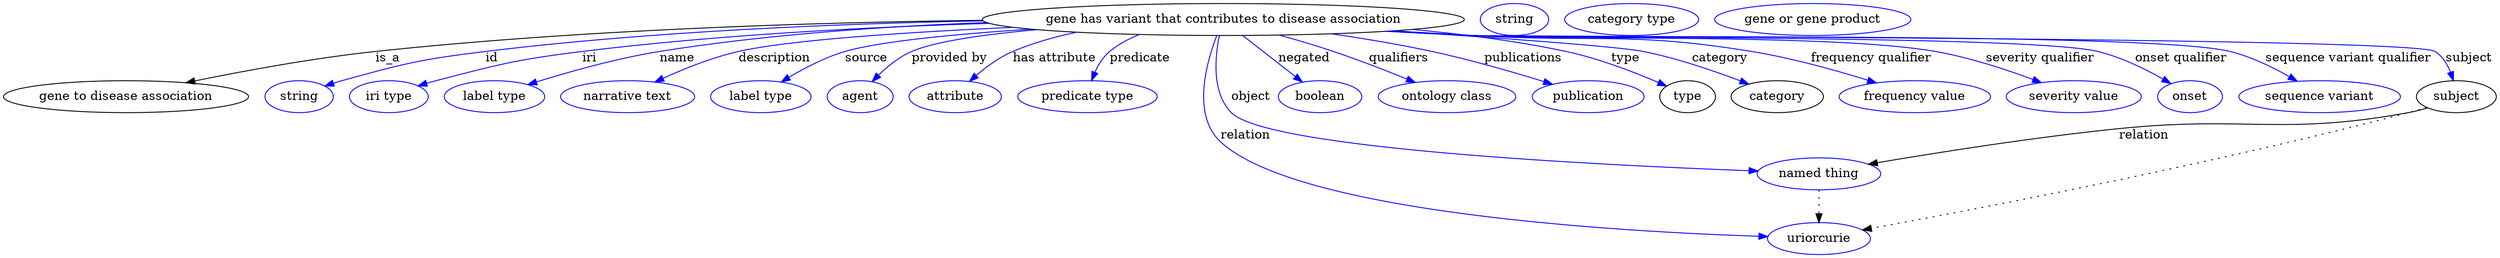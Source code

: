 digraph {
	graph [bb="0,0,2803.6,283"];
	node [label="\N"];
	"gene has variant that contributes to disease association"	 [height=0.5,
		label="gene has variant that contributes to disease association",
		pos="1372.8,265",
		width=7.5466];
	"gene to disease association"	 [height=0.5,
		pos="137.79,178",
		width=3.8274];
	"gene has variant that contributes to disease association" -> "gene to disease association"	 [label=is_a,
		lp="431.79,221.5",
		pos="e,207.58,193.57 1114.3,259.4 878.43,253.53 547.52,243.19 417.79,229 349.67,221.55 273.19,207.21 217.4,195.62"];
	id	 [color=blue,
		height=0.5,
		label=string,
		pos="331.79,178",
		width=1.0652];
	"gene has variant that contributes to disease association" -> id	 [color=blue,
		label=id,
		lp="548.79,221.5",
		pos="e,360.99,189.79 1119.9,258.42 917.22,252.33 649.51,242.22 541.79,229 468.86,220.05 450.41,216.3 379.79,196 376.8,195.14 373.74,194.18 \
370.68,193.17",
		style=solid];
	iri	 [color=blue,
		height=0.5,
		label="iri type",
		pos="432.79,178",
		width=1.2277];
	"gene has variant that contributes to disease association" -> iri	 [color=blue,
		label=iri,
		lp="657.79,221.5",
		pos="e,465.95,189.99 1130.7,256.81 957.49,250.21 739.66,240.22 649.79,229 576.01,219.79 557.58,215.33 485.79,196 482.45,195.1 479.02,\
194.1 475.58,193.05",
		style=solid];
	name	 [color=blue,
		height=0.5,
		label="label type",
		pos="551.79,178",
		width=1.5707];
	"gene has variant that contributes to disease association" -> name	 [color=blue,
		label=name,
		lp="755.79,221.5",
		pos="e,590.37,191.3 1131.5,256.7 983.95,250.58 809.83,241.21 735.79,229 689,221.29 637.05,206.27 600.31,194.52",
		style=solid];
	description	 [color=blue,
		height=0.5,
		label="narrative text",
		pos="701.79,178",
		width=2.0943];
	"gene has variant that contributes to disease association" -> description	 [color=blue,
		label=description,
		lp="865.79,221.5",
		pos="e,733.2,194.4 1130.4,256.81 1011.7,251.23 882.12,242.38 824.79,229 796.3,222.35 765.91,209.81 742.47,198.83",
		style=solid];
	source	 [color=blue,
		height=0.5,
		label="label type",
		pos="851.79,178",
		width=1.5707];
	"gene has variant that contributes to disease association" -> source	 [color=blue,
		label=source,
		lp="970.29,221.5",
		pos="e,875.7,194.59 1151.1,254.55 1068.2,248.91 984.72,240.64 945.79,229 924.13,222.52 901.8,210.67 884.35,200.02",
		style=solid];
	"provided by"	 [color=blue,
		height=0.5,
		label=agent,
		pos="963.79,178",
		width=1.0291];
	"gene has variant that contributes to disease association" -> "provided by"	 [color=blue,
		label="provided by",
		lp="1064.3,221.5",
		pos="e,977.67,194.8 1159.8,253.75 1101.9,248.35 1048,240.46 1021.8,229 1007.9,222.93 994.94,212.26 984.82,202.24",
		style=solid];
	"has attribute"	 [color=blue,
		height=0.5,
		label=attribute,
		pos="1070.8,178",
		width=1.4443];
	"gene has variant that contributes to disease association" -> "has attribute"	 [color=blue,
		label="has attribute",
		lp="1181.8,221.5",
		pos="e,1087.3,195.27 1230.4,249.61 1190.4,243.94 1153,236.94 1134.8,229 1120.2,222.64 1106.2,212.11 1095,202.25",
		style=solid];
	predicate	 [color=blue,
		height=0.5,
		label="predicate type",
		pos="1219.8,178",
		width=2.1845];
	"gene has variant that contributes to disease association" -> predicate	 [color=blue,
		label=predicate,
		lp="1278.3,221.5",
		pos="e,1224.3,196.44 1290.8,247.83 1270.3,242.28 1251.8,235.79 1243.8,229 1236.7,223.01 1231.6,214.45 1227.9,206.06",
		style=solid];
	object	 [color=blue,
		height=0.5,
		label="named thing",
		pos="2042.8,91",
		width=1.9318];
	"gene has variant that contributes to disease association" -> object	 [color=blue,
		label=object,
		lp="1404.3,178",
		pos="e,1973.6,93.32 1368.2,246.98 1363.4,223.53 1359.4,182.85 1381.8,160 1421.9,119.17 1796.6,100.19 1963.4,93.71",
		style=solid];
	relation	 [color=blue,
		height=0.5,
		label=uriorcurie,
		pos="2042.8,18",
		width=1.6068];
	"gene has variant that contributes to disease association" -> relation	 [color=blue,
		label=relation,
		lp="1397.8,134.5",
		pos="e,1985,19.407 1365.1,246.96 1353.7,217.04 1336.9,157.44 1369.8,127 1457,46.245 1821.8,25.109 1974.8,19.752",
		style=solid];
	negated	 [color=blue,
		height=0.5,
		label=boolean,
		pos="1482.8,178",
		width=1.2999];
	"gene has variant that contributes to disease association" -> negated	 [color=blue,
		label=negated,
		lp="1463.8,221.5",
		pos="e,1462.3,194.24 1395.6,246.97 1412.6,233.51 1436,215.01 1454.3,200.56",
		style=solid];
	qualifiers	 [color=blue,
		height=0.5,
		label="ontology class",
		pos="1624.8,178",
		width=2.1484];
	"gene has variant that contributes to disease association" -> qualifiers	 [color=blue,
		label=qualifiers,
		lp="1570.8,221.5",
		pos="e,1587.6,193.91 1437.5,247.49 1456.7,241.95 1477.7,235.55 1496.8,229 1524.2,219.6 1554.2,207.7 1578.3,197.76",
		style=solid];
	publications	 [color=blue,
		height=0.5,
		label=publication,
		pos="1782.8,178",
		width=1.7512];
	"gene has variant that contributes to disease association" -> publications	 [color=blue,
		label=publications,
		lp="1710.8,221.5",
		pos="e,1741.7,191.73 1498.6,248.99 1534.4,243.58 1573.3,236.87 1608.8,229 1650.7,219.69 1697.4,205.81 1731.9,194.88",
		style=solid];
	type	 [height=0.5,
		pos="1894.8,178",
		width=0.86659];
	"gene has variant that contributes to disease association" -> type	 [color=blue,
		label=type,
		lp="1824.8,221.5",
		pos="e,1870.4,189.65 1558.6,251.85 1637.8,245.38 1720.6,237.22 1758.8,229 1794.8,221.25 1834,205.74 1861,193.85",
		style=solid];
	category	 [height=0.5,
		pos="1995.8,178",
		width=1.4443];
	"gene has variant that contributes to disease association" -> category	 [color=blue,
		label=category,
		lp="1931.8,221.5",
		pos="e,1962.6,191.9 1567.7,252.43 1685.2,244.44 1817.3,234.59 1844.8,229 1882.2,221.38 1923.1,207.17 1952.9,195.68",
		style=solid];
	"frequency qualifier"	 [color=blue,
		height=0.5,
		label="frequency value",
		pos="2150.8,178",
		width=2.3651];
	"gene has variant that contributes to disease association" -> "frequency qualifier"	 [color=blue,
		label="frequency qualifier",
		lp="2103.3,221.5",
		pos="e,2105.9,193.42 1567,252.39 1596.1,250.55 1625.7,248.7 1653.8,247 1793.3,238.53 1829.9,251.89 1967.8,229 2011.7,221.72 2060.1,207.96 \
2096.1,196.57",
		style=solid];
	"severity qualifier"	 [color=blue,
		height=0.5,
		label="severity value",
		pos="2329.8,178",
		width=2.1123];
	"gene has variant that contributes to disease association" -> "severity qualifier"	 [color=blue,
		label="severity qualifier",
		lp="2294.3,221.5",
		pos="e,2292.3,193.77 1562.4,252.09 1593,250.23 1624.2,248.46 1653.8,247 1769.7,241.29 2061.5,249.45 2175.8,229 2212.7,222.39 2252.8,208.87 \
2282.9,197.41",
		style=solid];
	"onset qualifier"	 [color=blue,
		height=0.5,
		label=onset,
		pos="2459.8,178",
		width=1.011];
	"gene has variant that contributes to disease association" -> "onset qualifier"	 [color=blue,
		label="onset qualifier",
		lp="2449.8,221.5",
		pos="e,2438.3,192.56 1560.5,251.97 1591.7,250.1 1623.6,248.35 1653.8,247 1732.2,243.49 2283.7,248.3 2359.8,229 2384.7,222.67 2410.6,209.29 \
2429.7,197.83",
		style=solid];
	"sequence variant qualifier"	 [color=blue,
		height=0.5,
		label="sequence variant",
		pos="2604.8,178",
		width=2.5276];
	"gene has variant that contributes to disease association" -> "sequence variant qualifier"	 [color=blue,
		label="sequence variant qualifier",
		lp="2636.8,221.5",
		pos="e,2579.2,195.32 1559.8,251.9 1591.2,250.02 1623.4,248.29 1653.8,247 1748.4,242.97 2414,252.28 2505.8,229 2528.7,223.2 2552.2,211.34 \
2570.6,200.52",
		style=solid];
	subject	 [height=0.5,
		pos="2758.8,178",
		width=1.2457];
	"gene has variant that contributes to disease association" -> subject	 [color=blue,
		label=subject,
		lp="2774.3,221.5",
		pos="e,2755.3,196.1 1558.6,251.85 1590.4,249.96 1623,248.24 1653.8,247 1683.8,245.79 2709.6,245.3 2734.8,229 2743.1,223.66 2748.5,214.64 \
2752.1,205.65",
		style=solid];
	object -> relation	 [pos="e,2042.8,36.09 2042.8,72.955 2042.8,64.883 2042.8,55.176 2042.8,46.182",
		style=dotted];
	association_type	 [color=blue,
		height=0.5,
		label=string,
		pos="1700.8,265",
		width=1.0652];
	association_category	 [color=blue,
		height=0.5,
		label="category type",
		pos="1832.8,265",
		width=2.0943];
	subject -> object	 [label=relation,
		lp="2407.8,134.5",
		pos="e,2099.8,101.32 2726,165.54 2719.1,163.34 2711.8,161.33 2704.8,160 2562.7,132.89 2523.7,156.84 2379.8,142 2285.7,132.3 2177.8,114.84 \
2109.9,103.08"];
	subject -> relation	 [pos="e,2093.5,26.897 2725,166.09 2718.3,163.93 2711.4,161.8 2704.8,160 2485.8,100.21 2220.5,49.819 2103.3,28.671",
		style=dotted];
	"gene has variant that contributes to disease association_subject"	 [color=blue,
		height=0.5,
		label="gene or gene product",
		pos="2036.8,265",
		width=3.0692];
}
